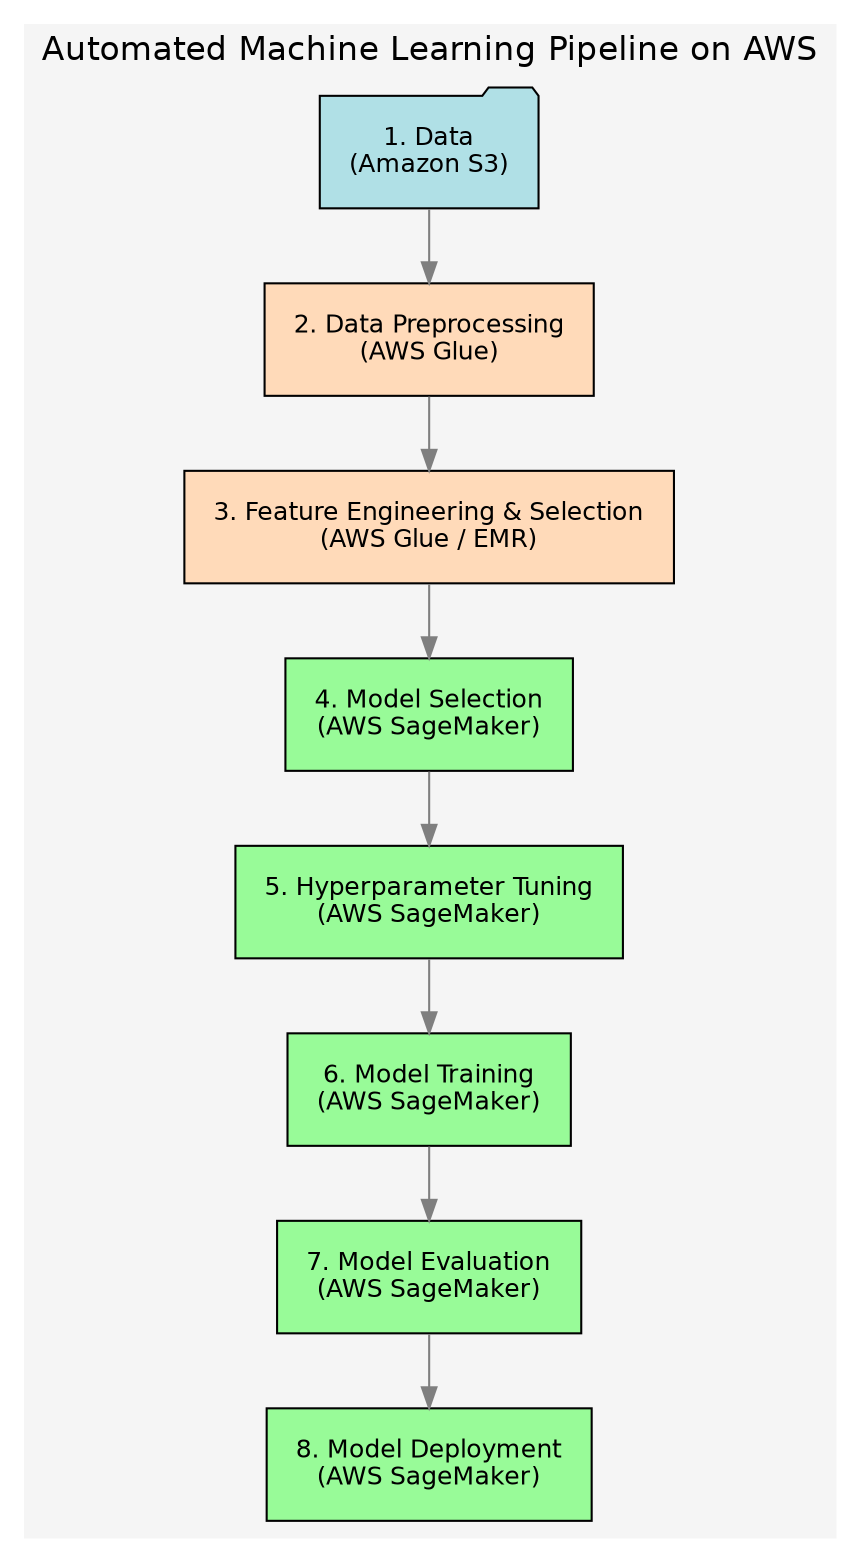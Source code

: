 digraph MachineLearningPipeline {
    // Set layout direction from Top to Bottom
    rankdir=TB;
    // Set global node style
    node [shape=rectangle, style=filled, fontname="Helvetica", fontsize=12, margin=0.2];
    // Set global edge style
    edge [color="#7F7F7F"];
    
    // Cluster to group the pipeline
    subgraph cluster0 {
        label="Automated Machine Learning Pipeline on AWS";
        style=filled;
        color="#F5F5F5";
        fontname="Helvetica";
        fontsize=16;
        labelloc="t";
    
        // Define nodes with soft, muted colors
        S3Storage [label="1. Data\n(Amazon S3)", shape=folder, fillcolor="#B0E0E6"];
        DataPreprocessing [label="2. Data Preprocessing\n(AWS Glue)", fillcolor="#FFDAB9"]; // Peach Puff
        FeatureEngineering [label="3. Feature Engineering & Selection\n(AWS Glue / EMR)", fillcolor="#FFDAB9"];
        ModelSelection [label="4. Model Selection\n(AWS SageMaker)", fillcolor="#98FB98"]; // Pale Green
        HyperparameterTuning [label="5. Hyperparameter Tuning\n(AWS SageMaker)", fillcolor="#98FB98"];
        ModelTraining [label="6. Model Training\n(AWS SageMaker)", fillcolor="#98FB98"];
        Evaluation [label="7. Model Evaluation\n(AWS SageMaker)", fillcolor="#98FB98"];
        ModelDeployment [label="8. Model Deployment\n(AWS SageMaker)", fillcolor="#98FB98"];
    }
    
    // Define edges
    S3Storage -> DataPreprocessing;
    DataPreprocessing -> FeatureEngineering;
    FeatureEngineering -> ModelSelection;
    ModelSelection -> HyperparameterTuning;
    HyperparameterTuning -> ModelTraining;
    ModelTraining -> Evaluation;
    Evaluation -> ModelDeployment;

}
